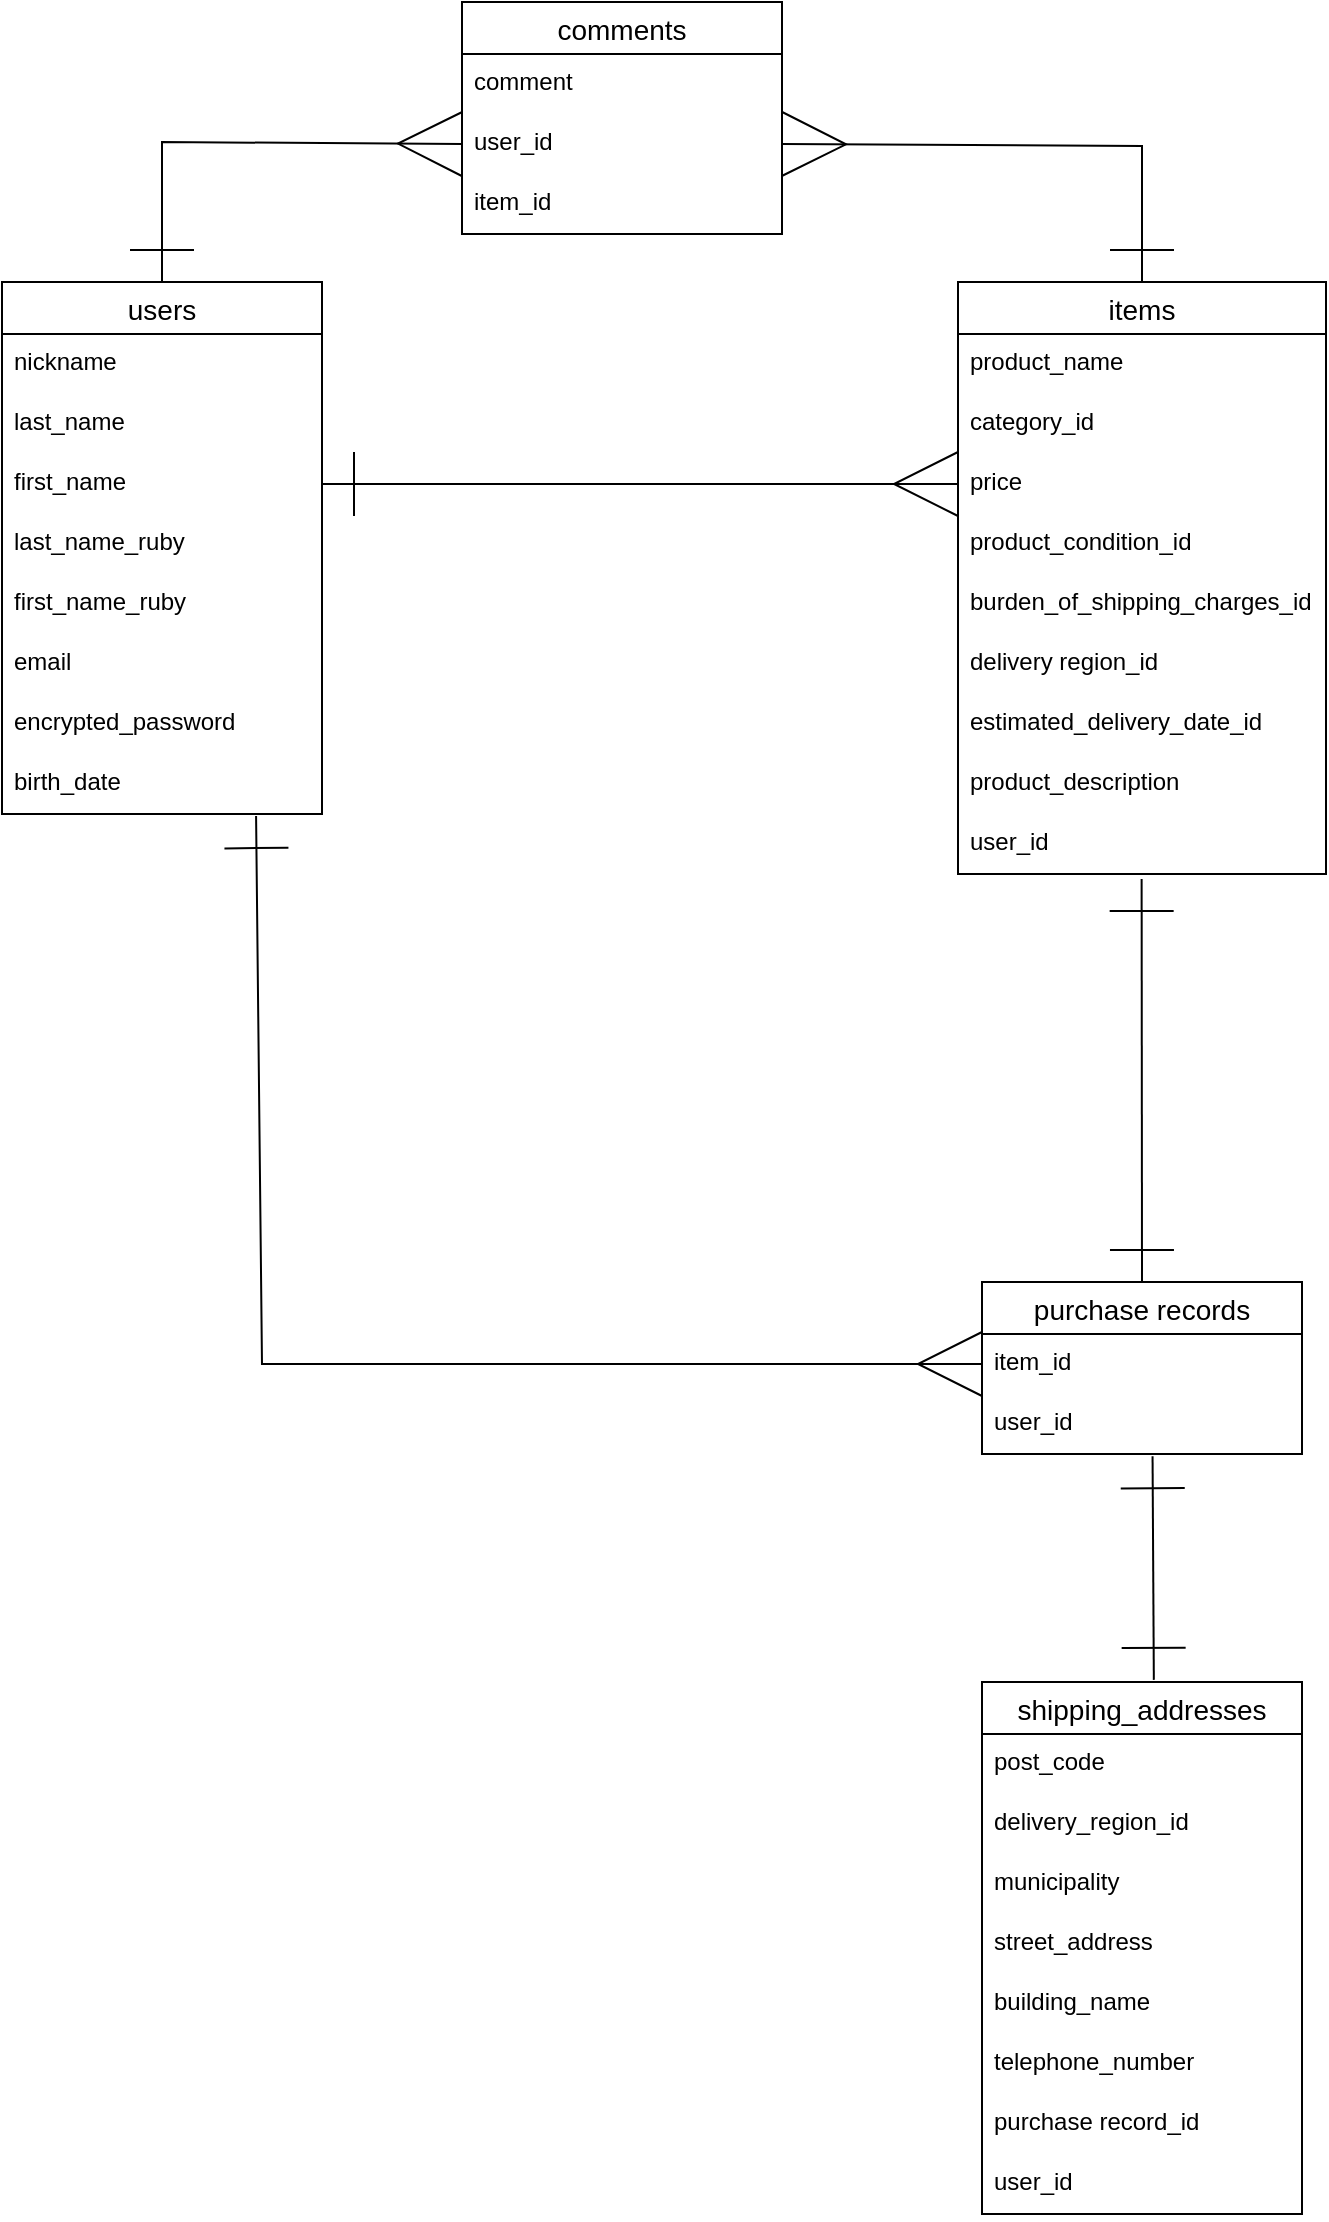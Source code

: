 <mxfile>
    <diagram id="_8JZTozbjtu65qSdM_pC" name="ページ1">
        <mxGraphModel dx="1520" dy="974" grid="1" gridSize="14" guides="1" tooltips="1" connect="1" arrows="1" fold="1" page="1" pageScale="1" pageWidth="827" pageHeight="1169" math="0" shadow="0">
            <root>
                <mxCell id="0"/>
                <mxCell id="1" parent="0"/>
                <mxCell id="30" style="edgeStyle=none;html=1;exitX=0.5;exitY=0;exitDx=0;exitDy=0;entryX=0;entryY=0.5;entryDx=0;entryDy=0;rounded=0;endArrow=ERmany;endFill=0;endSize=30;startArrow=ERone;startFill=0;startSize=30;" parent="1" source="2" target="26" edge="1">
                    <mxGeometry relative="1" as="geometry">
                        <Array as="points">
                            <mxPoint x="174" y="110"/>
                        </Array>
                    </mxGeometry>
                </mxCell>
                <mxCell id="54" style="edgeStyle=none;rounded=0;html=1;startArrow=ERone;startFill=0;endArrow=ERmany;endFill=0;startSize=30;endSize=30;entryX=0;entryY=0.5;entryDx=0;entryDy=0;exitX=0.794;exitY=1.035;exitDx=0;exitDy=0;exitPerimeter=0;" parent="1" source="10" target="51" edge="1">
                    <mxGeometry relative="1" as="geometry">
                        <mxPoint x="590" y="780" as="targetPoint"/>
                        <mxPoint x="174" y="440" as="sourcePoint"/>
                        <Array as="points">
                            <mxPoint x="224" y="721"/>
                        </Array>
                    </mxGeometry>
                </mxCell>
                <mxCell id="2" value="users" style="swimlane;fontStyle=0;childLayout=stackLayout;horizontal=1;startSize=26;horizontalStack=0;resizeParent=1;resizeParentMax=0;resizeLast=0;collapsible=1;marginBottom=0;align=center;fontSize=14;" parent="1" vertex="1">
                    <mxGeometry x="94" y="180" width="160" height="266" as="geometry"/>
                </mxCell>
                <mxCell id="3" value="nickname" style="text;strokeColor=none;fillColor=none;spacingLeft=4;spacingRight=4;overflow=hidden;rotatable=0;points=[[0,0.5],[1,0.5]];portConstraint=eastwest;fontSize=12;" parent="2" vertex="1">
                    <mxGeometry y="26" width="160" height="30" as="geometry"/>
                </mxCell>
                <mxCell id="4" value="last_name" style="text;strokeColor=none;fillColor=none;spacingLeft=4;spacingRight=4;overflow=hidden;rotatable=0;points=[[0,0.5],[1,0.5]];portConstraint=eastwest;fontSize=12;" parent="2" vertex="1">
                    <mxGeometry y="56" width="160" height="30" as="geometry"/>
                </mxCell>
                <mxCell id="58" value="first_name" style="text;strokeColor=none;fillColor=none;spacingLeft=4;spacingRight=4;overflow=hidden;rotatable=0;points=[[0,0.5],[1,0.5]];portConstraint=eastwest;fontSize=12;" vertex="1" parent="2">
                    <mxGeometry y="86" width="160" height="30" as="geometry"/>
                </mxCell>
                <mxCell id="5" value="last_name_ruby" style="text;strokeColor=none;fillColor=none;spacingLeft=4;spacingRight=4;overflow=hidden;rotatable=0;points=[[0,0.5],[1,0.5]];portConstraint=eastwest;fontSize=12;" parent="2" vertex="1">
                    <mxGeometry y="116" width="160" height="30" as="geometry"/>
                </mxCell>
                <mxCell id="59" value="first_name_ruby" style="text;strokeColor=none;fillColor=none;spacingLeft=4;spacingRight=4;overflow=hidden;rotatable=0;points=[[0,0.5],[1,0.5]];portConstraint=eastwest;fontSize=12;" vertex="1" parent="2">
                    <mxGeometry y="146" width="160" height="30" as="geometry"/>
                </mxCell>
                <mxCell id="8" value="email" style="text;strokeColor=none;fillColor=none;spacingLeft=4;spacingRight=4;overflow=hidden;rotatable=0;points=[[0,0.5],[1,0.5]];portConstraint=eastwest;fontSize=12;" parent="2" vertex="1">
                    <mxGeometry y="176" width="160" height="30" as="geometry"/>
                </mxCell>
                <mxCell id="9" value="encrypted_password" style="text;strokeColor=none;fillColor=none;spacingLeft=4;spacingRight=4;overflow=hidden;rotatable=0;points=[[0,0.5],[1,0.5]];portConstraint=eastwest;fontSize=12;" parent="2" vertex="1">
                    <mxGeometry y="206" width="160" height="30" as="geometry"/>
                </mxCell>
                <mxCell id="10" value="birth_date" style="text;strokeColor=none;fillColor=none;spacingLeft=4;spacingRight=4;overflow=hidden;rotatable=0;points=[[0,0.5],[1,0.5]];portConstraint=eastwest;fontSize=12;" parent="2" vertex="1">
                    <mxGeometry y="236" width="160" height="30" as="geometry"/>
                </mxCell>
                <mxCell id="31" style="edgeStyle=none;rounded=0;html=1;exitX=0.5;exitY=0;exitDx=0;exitDy=0;entryX=1;entryY=0.5;entryDx=0;entryDy=0;endArrow=ERmany;endFill=0;endSize=30;startArrow=ERone;startFill=0;startSize=30;" parent="1" source="11" target="26" edge="1">
                    <mxGeometry relative="1" as="geometry">
                        <Array as="points">
                            <mxPoint x="664" y="112"/>
                        </Array>
                    </mxGeometry>
                </mxCell>
                <mxCell id="11" value="items" style="swimlane;fontStyle=0;childLayout=stackLayout;horizontal=1;startSize=26;horizontalStack=0;resizeParent=1;resizeParentMax=0;resizeLast=0;collapsible=1;marginBottom=0;align=center;fontSize=14;" parent="1" vertex="1">
                    <mxGeometry x="572" y="180" width="184" height="296" as="geometry"/>
                </mxCell>
                <mxCell id="12" value="product_name" style="text;strokeColor=none;fillColor=none;spacingLeft=4;spacingRight=4;overflow=hidden;rotatable=0;points=[[0,0.5],[1,0.5]];portConstraint=eastwest;fontSize=12;" parent="11" vertex="1">
                    <mxGeometry y="26" width="184" height="30" as="geometry"/>
                </mxCell>
                <mxCell id="13" value="category_id" style="text;strokeColor=none;fillColor=none;spacingLeft=4;spacingRight=4;overflow=hidden;rotatable=0;points=[[0,0.5],[1,0.5]];portConstraint=eastwest;fontSize=12;" parent="11" vertex="1">
                    <mxGeometry y="56" width="184" height="30" as="geometry"/>
                </mxCell>
                <mxCell id="14" value="price" style="text;strokeColor=none;fillColor=none;spacingLeft=4;spacingRight=4;overflow=hidden;rotatable=0;points=[[0,0.5],[1,0.5]];portConstraint=eastwest;fontSize=12;" parent="11" vertex="1">
                    <mxGeometry y="86" width="184" height="30" as="geometry"/>
                </mxCell>
                <mxCell id="18" value="product_condition_id" style="text;strokeColor=none;fillColor=none;spacingLeft=4;spacingRight=4;overflow=hidden;rotatable=0;points=[[0,0.5],[1,0.5]];portConstraint=eastwest;fontSize=12;" parent="11" vertex="1">
                    <mxGeometry y="116" width="184" height="30" as="geometry"/>
                </mxCell>
                <mxCell id="16" value="burden_of_shipping_charges_id" style="text;strokeColor=none;fillColor=none;spacingLeft=4;spacingRight=4;overflow=hidden;rotatable=0;points=[[0,0.5],[1,0.5]];portConstraint=eastwest;fontSize=12;" parent="11" vertex="1">
                    <mxGeometry y="146" width="184" height="30" as="geometry"/>
                </mxCell>
                <mxCell id="15" value="delivery region_id" style="text;strokeColor=none;fillColor=none;spacingLeft=4;spacingRight=4;overflow=hidden;rotatable=0;points=[[0,0.5],[1,0.5]];portConstraint=eastwest;fontSize=12;" parent="11" vertex="1">
                    <mxGeometry y="176" width="184" height="30" as="geometry"/>
                </mxCell>
                <mxCell id="21" value="estimated_delivery_date_id" style="text;strokeColor=none;fillColor=none;spacingLeft=4;spacingRight=4;overflow=hidden;rotatable=0;points=[[0,0.5],[1,0.5]];portConstraint=eastwest;fontSize=12;" parent="11" vertex="1">
                    <mxGeometry y="206" width="184" height="30" as="geometry"/>
                </mxCell>
                <mxCell id="23" value="product_description" style="text;strokeColor=none;fillColor=none;spacingLeft=4;spacingRight=4;overflow=hidden;rotatable=0;points=[[0,0.5],[1,0.5]];portConstraint=eastwest;fontSize=12;" parent="11" vertex="1">
                    <mxGeometry y="236" width="184" height="30" as="geometry"/>
                </mxCell>
                <mxCell id="48" value="user_id" style="text;strokeColor=none;fillColor=none;spacingLeft=4;spacingRight=4;overflow=hidden;rotatable=0;points=[[0,0.5],[1,0.5]];portConstraint=eastwest;fontSize=12;perimeterSpacing=0;strokeWidth=1;" parent="11" vertex="1">
                    <mxGeometry y="266" width="184" height="30" as="geometry"/>
                </mxCell>
                <mxCell id="24" value="comments" style="swimlane;fontStyle=0;childLayout=stackLayout;horizontal=1;startSize=26;horizontalStack=0;resizeParent=1;resizeParentMax=0;resizeLast=0;collapsible=1;marginBottom=0;align=center;fontSize=14;" parent="1" vertex="1">
                    <mxGeometry x="324" y="40" width="160" height="116" as="geometry"/>
                </mxCell>
                <mxCell id="25" value="comment" style="text;strokeColor=none;fillColor=none;spacingLeft=4;spacingRight=4;overflow=hidden;rotatable=0;points=[[0,0.5],[1,0.5]];portConstraint=eastwest;fontSize=12;" parent="24" vertex="1">
                    <mxGeometry y="26" width="160" height="30" as="geometry"/>
                </mxCell>
                <mxCell id="26" value="user_id" style="text;strokeColor=none;fillColor=none;spacingLeft=4;spacingRight=4;overflow=hidden;rotatable=0;points=[[0,0.5],[1,0.5]];portConstraint=eastwest;fontSize=12;" parent="24" vertex="1">
                    <mxGeometry y="56" width="160" height="30" as="geometry"/>
                </mxCell>
                <mxCell id="27" value="item_id" style="text;strokeColor=none;fillColor=none;spacingLeft=4;spacingRight=4;overflow=hidden;rotatable=0;points=[[0,0.5],[1,0.5]];portConstraint=eastwest;fontSize=12;" parent="24" vertex="1">
                    <mxGeometry y="86" width="160" height="30" as="geometry"/>
                </mxCell>
                <mxCell id="49" style="edgeStyle=none;rounded=0;html=1;exitX=0.5;exitY=0;exitDx=0;exitDy=0;endArrow=ERone;endFill=0;endSize=30;startArrow=ERone;startFill=0;startSize=30;entryX=0.499;entryY=1.083;entryDx=0;entryDy=0;entryPerimeter=0;" parent="1" source="32" target="48" edge="1">
                    <mxGeometry relative="1" as="geometry">
                        <mxPoint x="654" y="570" as="targetPoint"/>
                    </mxGeometry>
                </mxCell>
                <mxCell id="32" value="purchase records" style="swimlane;fontStyle=0;childLayout=stackLayout;horizontal=1;startSize=26;horizontalStack=0;resizeParent=1;resizeParentMax=0;resizeLast=0;collapsible=1;marginBottom=0;align=center;fontSize=14;" parent="1" vertex="1">
                    <mxGeometry x="584" y="680" width="160" height="86" as="geometry"/>
                </mxCell>
                <mxCell id="51" value="item_id" style="text;strokeColor=none;fillColor=none;spacingLeft=4;spacingRight=4;overflow=hidden;rotatable=0;points=[[0,0.5],[1,0.5]];portConstraint=eastwest;fontSize=12;" parent="32" vertex="1">
                    <mxGeometry y="26" width="160" height="30" as="geometry"/>
                </mxCell>
                <mxCell id="56" value="user_id" style="text;strokeColor=none;fillColor=none;spacingLeft=4;spacingRight=4;overflow=hidden;rotatable=0;points=[[0,0.5],[1,0.5]];portConstraint=eastwest;fontSize=12;strokeWidth=1;" parent="32" vertex="1">
                    <mxGeometry y="56" width="160" height="30" as="geometry"/>
                </mxCell>
                <mxCell id="43" style="edgeStyle=none;rounded=0;html=1;exitX=0.537;exitY=-0.004;exitDx=0;exitDy=0;endArrow=ERone;endFill=0;endSize=30;startArrow=ERone;startFill=0;startSize=30;entryX=0.533;entryY=1.038;entryDx=0;entryDy=0;jumpSize=6;entryPerimeter=0;exitPerimeter=0;" parent="1" source="36" target="56" edge="1">
                    <mxGeometry relative="1" as="geometry">
                        <mxPoint x="660" y="830" as="targetPoint"/>
                    </mxGeometry>
                </mxCell>
                <mxCell id="36" value="shipping_addresses" style="swimlane;fontStyle=0;childLayout=stackLayout;horizontal=1;startSize=26;horizontalStack=0;resizeParent=1;resizeParentMax=0;resizeLast=0;collapsible=1;marginBottom=0;align=center;fontSize=14;" parent="1" vertex="1">
                    <mxGeometry x="584" y="880" width="160" height="266" as="geometry"/>
                </mxCell>
                <mxCell id="37" value="post_code" style="text;strokeColor=none;fillColor=none;spacingLeft=4;spacingRight=4;overflow=hidden;rotatable=0;points=[[0,0.5],[1,0.5]];portConstraint=eastwest;fontSize=12;" parent="36" vertex="1">
                    <mxGeometry y="26" width="160" height="30" as="geometry"/>
                </mxCell>
                <mxCell id="38" value="delivery_region_id" style="text;strokeColor=none;fillColor=none;spacingLeft=4;spacingRight=4;overflow=hidden;rotatable=0;points=[[0,0.5],[1,0.5]];portConstraint=eastwest;fontSize=12;" parent="36" vertex="1">
                    <mxGeometry y="56" width="160" height="30" as="geometry"/>
                </mxCell>
                <mxCell id="40" value="municipality" style="text;strokeColor=none;fillColor=none;spacingLeft=4;spacingRight=4;overflow=hidden;rotatable=0;points=[[0,0.5],[1,0.5]];portConstraint=eastwest;fontSize=12;" parent="36" vertex="1">
                    <mxGeometry y="86" width="160" height="30" as="geometry"/>
                </mxCell>
                <mxCell id="60" value="street_address" style="text;strokeColor=none;fillColor=none;spacingLeft=4;spacingRight=4;overflow=hidden;rotatable=0;points=[[0,0.5],[1,0.5]];portConstraint=eastwest;fontSize=12;" vertex="1" parent="36">
                    <mxGeometry y="116" width="160" height="30" as="geometry"/>
                </mxCell>
                <mxCell id="41" value="building_name" style="text;strokeColor=none;fillColor=none;spacingLeft=4;spacingRight=4;overflow=hidden;rotatable=0;points=[[0,0.5],[1,0.5]];portConstraint=eastwest;fontSize=12;" parent="36" vertex="1">
                    <mxGeometry y="146" width="160" height="30" as="geometry"/>
                </mxCell>
                <mxCell id="39" value="telephone_number" style="text;strokeColor=none;fillColor=none;spacingLeft=4;spacingRight=4;overflow=hidden;rotatable=0;points=[[0,0.5],[1,0.5]];portConstraint=eastwest;fontSize=12;" parent="36" vertex="1">
                    <mxGeometry y="176" width="160" height="30" as="geometry"/>
                </mxCell>
                <mxCell id="50" value="purchase record_id" style="text;strokeColor=none;fillColor=none;spacingLeft=4;spacingRight=4;overflow=hidden;rotatable=0;points=[[0,0.5],[1,0.5]];portConstraint=eastwest;fontSize=12;" parent="36" vertex="1">
                    <mxGeometry y="206" width="160" height="30" as="geometry"/>
                </mxCell>
                <mxCell id="57" value="user_id" style="text;strokeColor=none;fillColor=none;spacingLeft=4;spacingRight=4;overflow=hidden;rotatable=0;points=[[0,0.5],[1,0.5]];portConstraint=eastwest;fontSize=12;strokeWidth=1;" parent="36" vertex="1">
                    <mxGeometry y="236" width="160" height="30" as="geometry"/>
                </mxCell>
                <mxCell id="47" style="edgeStyle=none;rounded=0;html=1;exitX=1;exitY=0.5;exitDx=0;exitDy=0;entryX=0;entryY=0.5;entryDx=0;entryDy=0;endArrow=ERmany;endFill=0;endSize=30;startArrow=ERone;startFill=0;startSize=30;" parent="1" source="58" target="14" edge="1">
                    <mxGeometry relative="1" as="geometry"/>
                </mxCell>
            </root>
        </mxGraphModel>
    </diagram>
</mxfile>